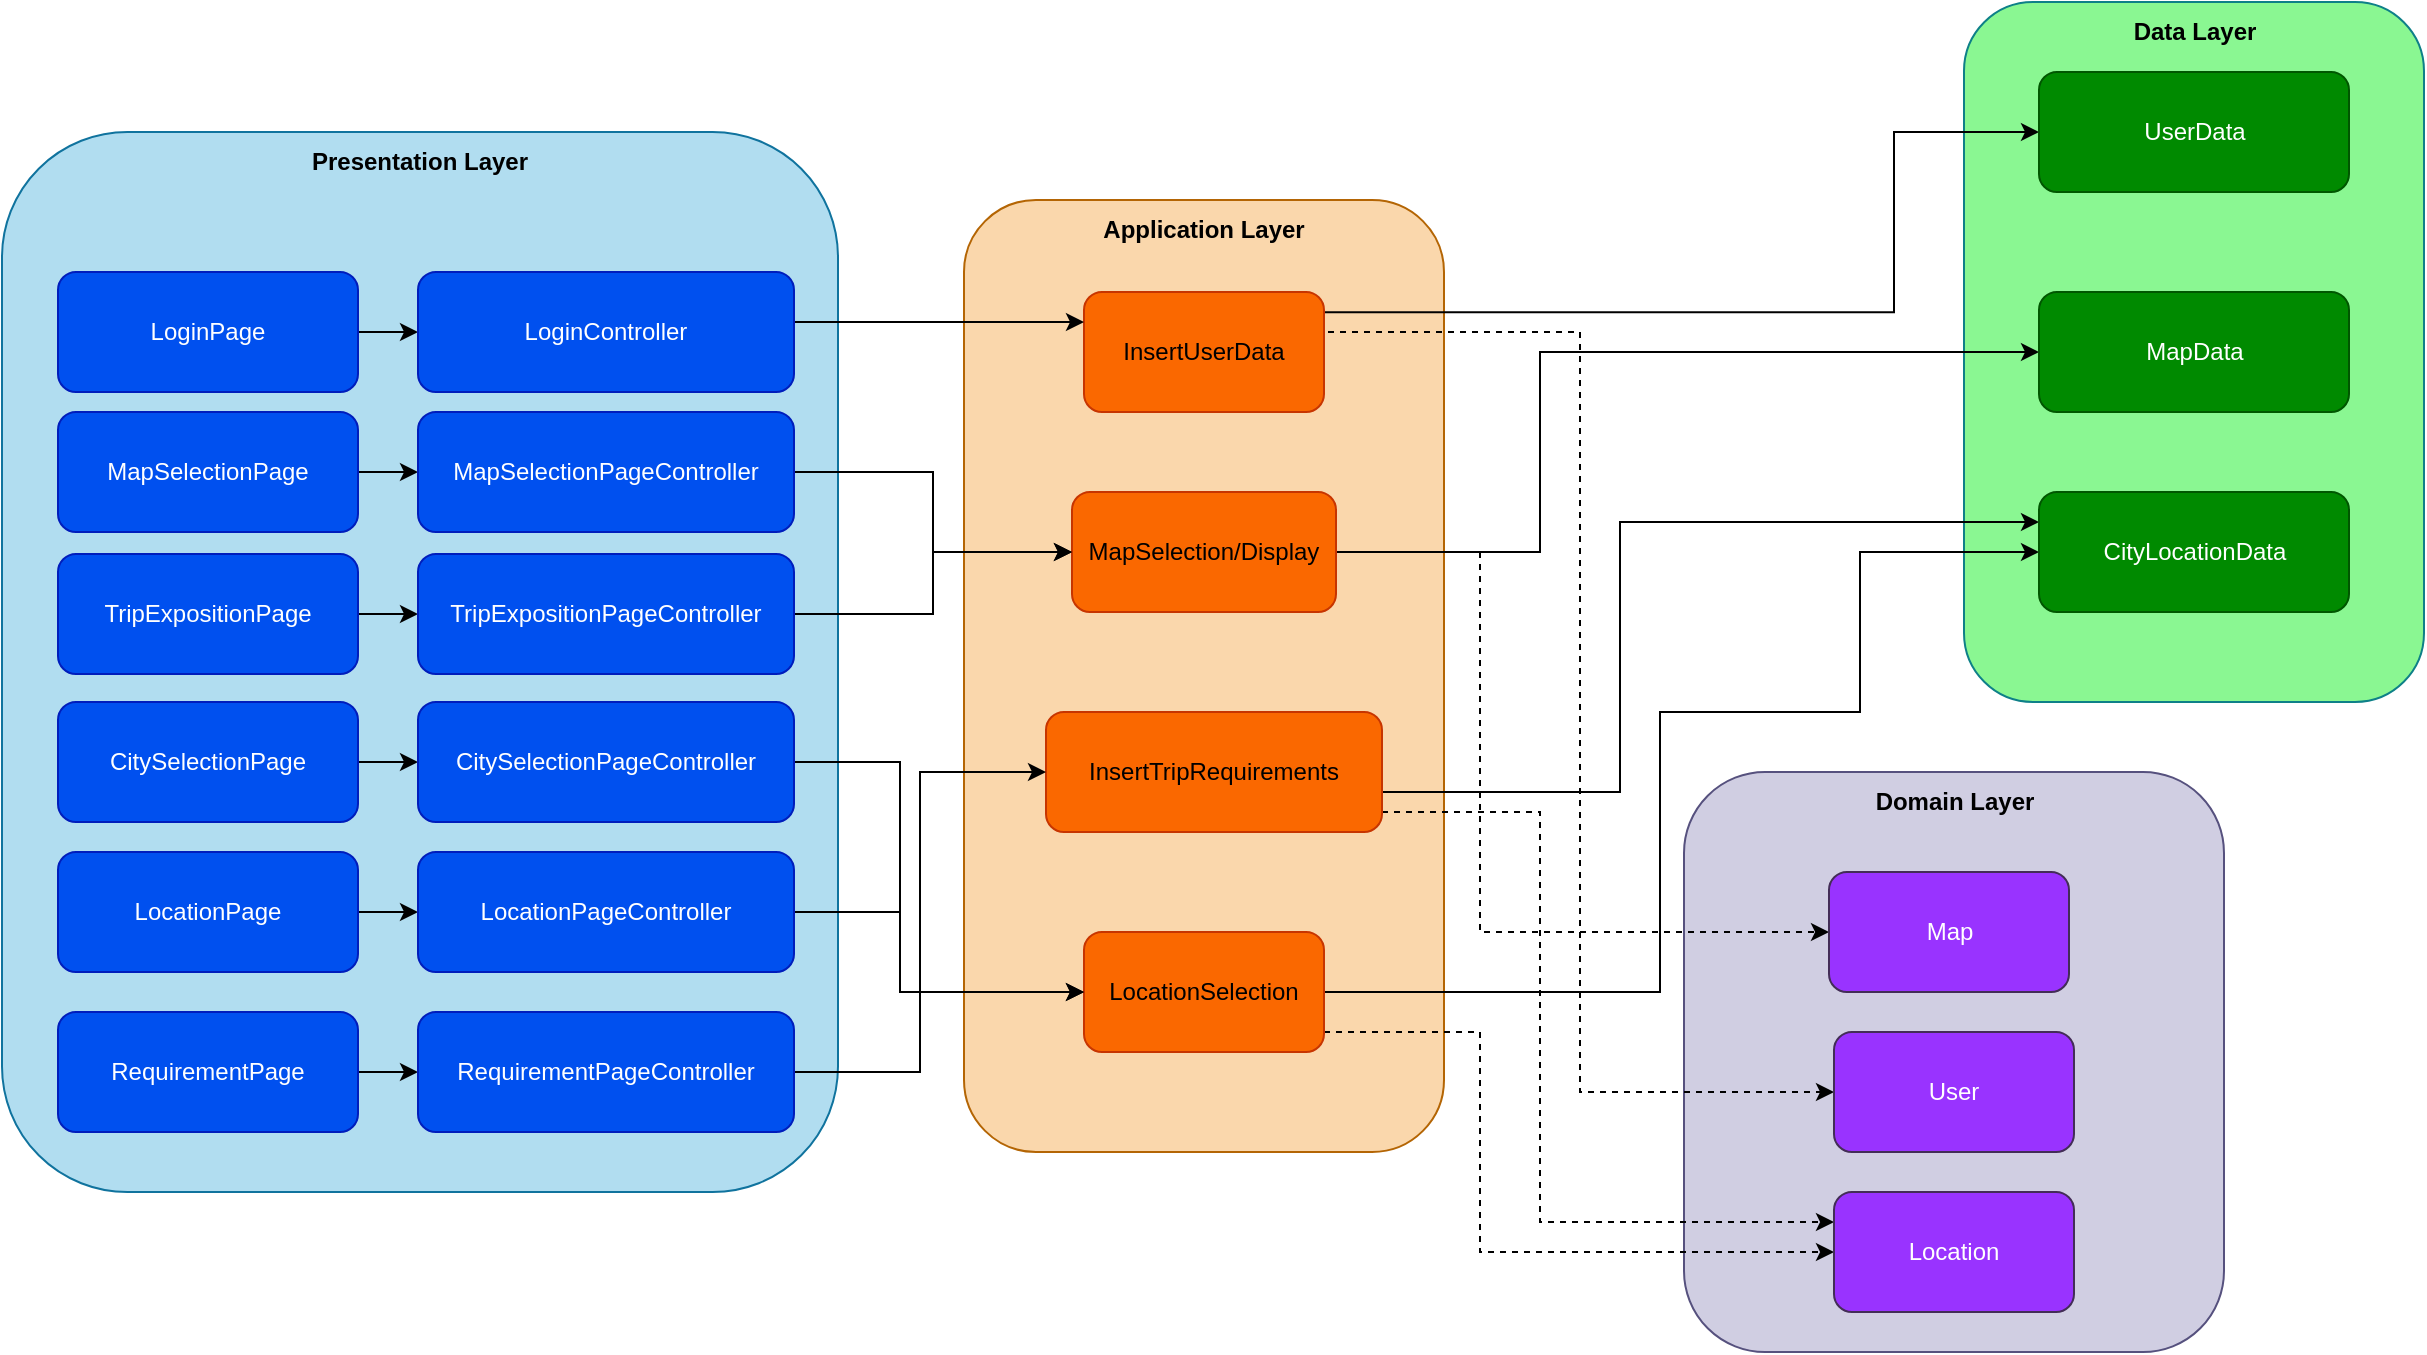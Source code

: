 <mxfile scale="1" border="0" version="26.0.7">
  <diagram name="Pagina-1" id="R8zoP8l3Nbyx9LyIZdAj">
    <mxGraphModel dx="1105" dy="687" grid="1" gridSize="10" guides="1" tooltips="1" connect="1" arrows="1" fold="1" page="1" pageScale="1" pageWidth="1654" pageHeight="1169" math="0" shadow="0">
      <root>
        <mxCell id="0" />
        <mxCell id="1" parent="0" />
        <mxCell id="JbbQ-2G8ArWRonfRi7Bq-1" value="" style="rounded=1;whiteSpace=wrap;html=1;fillColor=#b1ddf0;strokeColor=#10739e;fillStyle=auto;" parent="1" vertex="1">
          <mxGeometry x="161" y="310" width="418" height="530" as="geometry" />
        </mxCell>
        <mxCell id="JbbQ-2G8ArWRonfRi7Bq-2" value="&lt;b&gt;Presentation Layer&lt;/b&gt;" style="text;html=1;align=center;verticalAlign=middle;whiteSpace=wrap;rounded=0;" parent="1" vertex="1">
          <mxGeometry x="310" y="310" width="120" height="30" as="geometry" />
        </mxCell>
        <mxCell id="JbbQ-2G8ArWRonfRi7Bq-3" value="" style="rounded=1;whiteSpace=wrap;html=1;fillColor=#fad7ac;strokeColor=#b46504;" parent="1" vertex="1">
          <mxGeometry x="642" y="344" width="240" height="476" as="geometry" />
        </mxCell>
        <mxCell id="JbbQ-2G8ArWRonfRi7Bq-4" value="" style="rounded=1;whiteSpace=wrap;html=1;fillColor=#d0cee2;strokeColor=#56517e;" parent="1" vertex="1">
          <mxGeometry x="1002" y="630" width="270" height="290" as="geometry" />
        </mxCell>
        <mxCell id="JbbQ-2G8ArWRonfRi7Bq-5" value="" style="rounded=1;whiteSpace=wrap;html=1;fillColor=#8AF792;strokeColor=#0e8088;" parent="1" vertex="1">
          <mxGeometry x="1142" y="245" width="230" height="350" as="geometry" />
        </mxCell>
        <mxCell id="JbbQ-2G8ArWRonfRi7Bq-6" value="&lt;b&gt;Application Layer&lt;/b&gt;" style="text;html=1;align=center;verticalAlign=middle;whiteSpace=wrap;rounded=0;" parent="1" vertex="1">
          <mxGeometry x="702" y="344" width="120" height="30" as="geometry" />
        </mxCell>
        <mxCell id="JbbQ-2G8ArWRonfRi7Bq-7" value="&lt;b&gt;Data Layer&lt;/b&gt;" style="text;html=1;align=center;verticalAlign=middle;whiteSpace=wrap;rounded=0;" parent="1" vertex="1">
          <mxGeometry x="1200.75" y="245" width="112.5" height="30" as="geometry" />
        </mxCell>
        <mxCell id="JbbQ-2G8ArWRonfRi7Bq-8" value="&lt;b&gt;Domain Layer&lt;/b&gt;" style="text;html=1;align=center;verticalAlign=middle;whiteSpace=wrap;rounded=0;" parent="1" vertex="1">
          <mxGeometry x="1074.5" y="630" width="125" height="30" as="geometry" />
        </mxCell>
        <mxCell id="k7ZzKvryeLIzbKnzL2U3-1" style="edgeStyle=orthogonalEdgeStyle;rounded=0;orthogonalLoop=1;jettySize=auto;html=1;entryX=0;entryY=0.25;entryDx=0;entryDy=0;" parent="1" source="JbbQ-2G8ArWRonfRi7Bq-9" target="JbbQ-2G8ArWRonfRi7Bq-54" edge="1">
          <mxGeometry relative="1" as="geometry">
            <Array as="points">
              <mxPoint x="970" y="640" />
              <mxPoint x="970" y="505" />
            </Array>
          </mxGeometry>
        </mxCell>
        <mxCell id="k7ZzKvryeLIzbKnzL2U3-2" style="edgeStyle=orthogonalEdgeStyle;rounded=0;orthogonalLoop=1;jettySize=auto;html=1;entryX=0;entryY=0.25;entryDx=0;entryDy=0;dashed=1;" parent="1" source="JbbQ-2G8ArWRonfRi7Bq-9" target="JbbQ-2G8ArWRonfRi7Bq-16" edge="1">
          <mxGeometry relative="1" as="geometry">
            <Array as="points">
              <mxPoint x="930" y="650" />
              <mxPoint x="930" y="855" />
            </Array>
          </mxGeometry>
        </mxCell>
        <mxCell id="JbbQ-2G8ArWRonfRi7Bq-9" value="InsertTripRequirements" style="rounded=1;whiteSpace=wrap;html=1;fillColor=#fa6800;fontColor=#000000;strokeColor=#C73500;" parent="1" vertex="1">
          <mxGeometry x="683" y="600" width="168" height="60" as="geometry" />
        </mxCell>
        <mxCell id="JbbQ-2G8ArWRonfRi7Bq-18" style="edgeStyle=orthogonalEdgeStyle;rounded=0;orthogonalLoop=1;jettySize=auto;html=1;entryX=0;entryY=0.5;entryDx=0;entryDy=0;dashed=1;exitX=1;exitY=0.5;exitDx=0;exitDy=0;" parent="1" source="JbbQ-2G8ArWRonfRi7Bq-11" target="JbbQ-2G8ArWRonfRi7Bq-15" edge="1">
          <mxGeometry relative="1" as="geometry">
            <mxPoint x="932" y="420" as="sourcePoint" />
            <mxPoint x="1247" y="770.0" as="targetPoint" />
            <Array as="points">
              <mxPoint x="822" y="410" />
              <mxPoint x="950" y="410" />
              <mxPoint x="950" y="790" />
            </Array>
          </mxGeometry>
        </mxCell>
        <mxCell id="JbbQ-2G8ArWRonfRi7Bq-66" style="edgeStyle=orthogonalEdgeStyle;rounded=0;orthogonalLoop=1;jettySize=auto;html=1;entryX=0;entryY=0.5;entryDx=0;entryDy=0;" parent="1" target="JbbQ-2G8ArWRonfRi7Bq-58" edge="1">
          <mxGeometry relative="1" as="geometry">
            <mxPoint x="1107.5" y="280" as="targetPoint" />
            <Array as="points">
              <mxPoint x="1107" y="400" />
              <mxPoint x="1107" y="310" />
            </Array>
            <mxPoint x="750" y="400.067" as="sourcePoint" />
          </mxGeometry>
        </mxCell>
        <mxCell id="JbbQ-2G8ArWRonfRi7Bq-11" value="InsertUserData" style="rounded=1;whiteSpace=wrap;html=1;fillColor=#fa6800;fontColor=#000000;strokeColor=#C73500;" parent="1" vertex="1">
          <mxGeometry x="702" y="390" width="120" height="60" as="geometry" />
        </mxCell>
        <mxCell id="s27F4tzhJN361O7ei0TX-3" style="edgeStyle=orthogonalEdgeStyle;rounded=0;orthogonalLoop=1;jettySize=auto;html=1;entryX=0;entryY=0.5;entryDx=0;entryDy=0;" edge="1" parent="1" source="JbbQ-2G8ArWRonfRi7Bq-12" target="JbbQ-2G8ArWRonfRi7Bq-53">
          <mxGeometry relative="1" as="geometry">
            <Array as="points">
              <mxPoint x="930" y="520" />
              <mxPoint x="930" y="420" />
            </Array>
          </mxGeometry>
        </mxCell>
        <mxCell id="s27F4tzhJN361O7ei0TX-4" style="edgeStyle=orthogonalEdgeStyle;rounded=0;orthogonalLoop=1;jettySize=auto;html=1;entryX=0;entryY=0.5;entryDx=0;entryDy=0;dashed=1;" edge="1" parent="1" source="JbbQ-2G8ArWRonfRi7Bq-12" target="s27F4tzhJN361O7ei0TX-1">
          <mxGeometry relative="1" as="geometry">
            <Array as="points">
              <mxPoint x="900" y="520" />
              <mxPoint x="900" y="710" />
            </Array>
          </mxGeometry>
        </mxCell>
        <mxCell id="JbbQ-2G8ArWRonfRi7Bq-12" value="MapSelection/Display" style="rounded=1;whiteSpace=wrap;html=1;fillColor=#fa6800;fontColor=#000000;strokeColor=#C73500;" parent="1" vertex="1">
          <mxGeometry x="696" y="490" width="132" height="60" as="geometry" />
        </mxCell>
        <mxCell id="JbbQ-2G8ArWRonfRi7Bq-20" style="edgeStyle=orthogonalEdgeStyle;rounded=0;orthogonalLoop=1;jettySize=auto;html=1;entryX=0;entryY=0.5;entryDx=0;entryDy=0;dashed=1;" parent="1" source="JbbQ-2G8ArWRonfRi7Bq-13" target="JbbQ-2G8ArWRonfRi7Bq-16" edge="1">
          <mxGeometry relative="1" as="geometry">
            <Array as="points">
              <mxPoint x="900" y="760" />
              <mxPoint x="900" y="870" />
            </Array>
          </mxGeometry>
        </mxCell>
        <mxCell id="3HoH8LRW1gWkk9O-6Nh--4" style="edgeStyle=orthogonalEdgeStyle;rounded=0;orthogonalLoop=1;jettySize=auto;html=1;entryX=0;entryY=0.5;entryDx=0;entryDy=0;" parent="1" source="JbbQ-2G8ArWRonfRi7Bq-13" target="JbbQ-2G8ArWRonfRi7Bq-54" edge="1">
          <mxGeometry relative="1" as="geometry">
            <Array as="points">
              <mxPoint x="990" y="740" />
              <mxPoint x="990" y="600" />
              <mxPoint x="1090" y="600" />
              <mxPoint x="1090" y="520" />
            </Array>
          </mxGeometry>
        </mxCell>
        <mxCell id="JbbQ-2G8ArWRonfRi7Bq-13" value="LocationSelection" style="rounded=1;whiteSpace=wrap;html=1;fillColor=#fa6800;fontColor=#000000;strokeColor=#C73500;" parent="1" vertex="1">
          <mxGeometry x="702" y="710" width="120" height="60" as="geometry" />
        </mxCell>
        <mxCell id="JbbQ-2G8ArWRonfRi7Bq-15" value="User" style="rounded=1;whiteSpace=wrap;html=1;fillColor=#9933FF;fontColor=#ffffff;strokeColor=#432D57;" parent="1" vertex="1">
          <mxGeometry x="1077" y="760" width="120" height="60" as="geometry" />
        </mxCell>
        <mxCell id="JbbQ-2G8ArWRonfRi7Bq-16" value="Location" style="rounded=1;whiteSpace=wrap;html=1;fillColor=#9933FF;fontColor=#ffffff;strokeColor=#432D57;" parent="1" vertex="1">
          <mxGeometry x="1077" y="840" width="120" height="60" as="geometry" />
        </mxCell>
        <mxCell id="JbbQ-2G8ArWRonfRi7Bq-35" style="edgeStyle=orthogonalEdgeStyle;rounded=0;orthogonalLoop=1;jettySize=auto;html=1;" parent="1" source="JbbQ-2G8ArWRonfRi7Bq-26" target="JbbQ-2G8ArWRonfRi7Bq-34" edge="1">
          <mxGeometry relative="1" as="geometry" />
        </mxCell>
        <mxCell id="JbbQ-2G8ArWRonfRi7Bq-26" value="LoginPage" style="rounded=1;whiteSpace=wrap;html=1;fillColor=#0050ef;fontColor=#ffffff;strokeColor=#001DBC;" parent="1" vertex="1">
          <mxGeometry x="189" y="380" width="150" height="60" as="geometry" />
        </mxCell>
        <mxCell id="JbbQ-2G8ArWRonfRi7Bq-37" style="edgeStyle=orthogonalEdgeStyle;rounded=0;orthogonalLoop=1;jettySize=auto;html=1;entryX=0;entryY=0.5;entryDx=0;entryDy=0;" parent="1" source="JbbQ-2G8ArWRonfRi7Bq-27" target="JbbQ-2G8ArWRonfRi7Bq-36" edge="1">
          <mxGeometry relative="1" as="geometry" />
        </mxCell>
        <mxCell id="JbbQ-2G8ArWRonfRi7Bq-27" value="CitySelectionPage" style="rounded=1;whiteSpace=wrap;html=1;fillColor=#0050ef;fontColor=#ffffff;strokeColor=#001DBC;" parent="1" vertex="1">
          <mxGeometry x="189" y="595" width="150" height="60" as="geometry" />
        </mxCell>
        <mxCell id="JbbQ-2G8ArWRonfRi7Bq-47" style="edgeStyle=orthogonalEdgeStyle;rounded=0;orthogonalLoop=1;jettySize=auto;html=1;entryX=0;entryY=0.5;entryDx=0;entryDy=0;" parent="1" source="JbbQ-2G8ArWRonfRi7Bq-29" target="JbbQ-2G8ArWRonfRi7Bq-46" edge="1">
          <mxGeometry relative="1" as="geometry" />
        </mxCell>
        <mxCell id="JbbQ-2G8ArWRonfRi7Bq-29" value="RequirementPage" style="rounded=1;whiteSpace=wrap;html=1;fillColor=#0050ef;fontColor=#ffffff;strokeColor=#001DBC;" parent="1" vertex="1">
          <mxGeometry x="189" y="750" width="150" height="60" as="geometry" />
        </mxCell>
        <mxCell id="JbbQ-2G8ArWRonfRi7Bq-43" style="edgeStyle=orthogonalEdgeStyle;rounded=0;orthogonalLoop=1;jettySize=auto;html=1;entryX=0;entryY=0.5;entryDx=0;entryDy=0;" parent="1" source="JbbQ-2G8ArWRonfRi7Bq-30" target="JbbQ-2G8ArWRonfRi7Bq-42" edge="1">
          <mxGeometry relative="1" as="geometry" />
        </mxCell>
        <mxCell id="JbbQ-2G8ArWRonfRi7Bq-30" value="LocationPage" style="rounded=1;whiteSpace=wrap;html=1;fillColor=#0050ef;fontColor=#ffffff;strokeColor=#001DBC;" parent="1" vertex="1">
          <mxGeometry x="189" y="670" width="150" height="60" as="geometry" />
        </mxCell>
        <mxCell id="JbbQ-2G8ArWRonfRi7Bq-50" style="edgeStyle=orthogonalEdgeStyle;rounded=0;orthogonalLoop=1;jettySize=auto;html=1;" parent="1" source="JbbQ-2G8ArWRonfRi7Bq-31" target="JbbQ-2G8ArWRonfRi7Bq-49" edge="1">
          <mxGeometry relative="1" as="geometry" />
        </mxCell>
        <mxCell id="JbbQ-2G8ArWRonfRi7Bq-31" value="TripExpositionPage" style="rounded=1;whiteSpace=wrap;html=1;fillColor=#0050ef;fontColor=#ffffff;strokeColor=#001DBC;" parent="1" vertex="1">
          <mxGeometry x="189" y="521" width="150" height="60" as="geometry" />
        </mxCell>
        <mxCell id="JbbQ-2G8ArWRonfRi7Bq-41" style="edgeStyle=orthogonalEdgeStyle;rounded=0;orthogonalLoop=1;jettySize=auto;html=1;exitX=1;exitY=0.25;exitDx=0;exitDy=0;entryX=0;entryY=0.25;entryDx=0;entryDy=0;" parent="1" source="JbbQ-2G8ArWRonfRi7Bq-34" target="JbbQ-2G8ArWRonfRi7Bq-11" edge="1">
          <mxGeometry relative="1" as="geometry">
            <Array as="points">
              <mxPoint x="532" y="405" />
            </Array>
          </mxGeometry>
        </mxCell>
        <mxCell id="JbbQ-2G8ArWRonfRi7Bq-34" value="LoginController" style="rounded=1;whiteSpace=wrap;html=1;fillColor=#0050ef;fontColor=#ffffff;strokeColor=#001DBC;" parent="1" vertex="1">
          <mxGeometry x="369" y="380" width="188" height="60" as="geometry" />
        </mxCell>
        <mxCell id="s27F4tzhJN361O7ei0TX-5" style="edgeStyle=orthogonalEdgeStyle;rounded=0;orthogonalLoop=1;jettySize=auto;html=1;entryX=0;entryY=0.5;entryDx=0;entryDy=0;" edge="1" parent="1" source="JbbQ-2G8ArWRonfRi7Bq-36" target="JbbQ-2G8ArWRonfRi7Bq-13">
          <mxGeometry relative="1" as="geometry">
            <Array as="points">
              <mxPoint x="610" y="625" />
              <mxPoint x="610" y="740" />
            </Array>
          </mxGeometry>
        </mxCell>
        <mxCell id="JbbQ-2G8ArWRonfRi7Bq-36" value="CitySelectionPageController" style="rounded=1;whiteSpace=wrap;html=1;fillColor=#0050ef;fontColor=#ffffff;strokeColor=#001DBC;" parent="1" vertex="1">
          <mxGeometry x="369" y="595" width="188" height="60" as="geometry" />
        </mxCell>
        <mxCell id="k7ZzKvryeLIzbKnzL2U3-9" style="edgeStyle=orthogonalEdgeStyle;rounded=0;orthogonalLoop=1;jettySize=auto;html=1;entryX=0;entryY=0.5;entryDx=0;entryDy=0;" parent="1" source="JbbQ-2G8ArWRonfRi7Bq-42" target="JbbQ-2G8ArWRonfRi7Bq-13" edge="1">
          <mxGeometry relative="1" as="geometry">
            <Array as="points">
              <mxPoint x="610" y="700" />
              <mxPoint x="610" y="740" />
            </Array>
          </mxGeometry>
        </mxCell>
        <mxCell id="JbbQ-2G8ArWRonfRi7Bq-42" value="LocationPageController" style="rounded=1;whiteSpace=wrap;html=1;fillColor=#0050ef;fontColor=#ffffff;strokeColor=#001DBC;" parent="1" vertex="1">
          <mxGeometry x="369" y="670" width="188" height="60" as="geometry" />
        </mxCell>
        <mxCell id="s27F4tzhJN361O7ei0TX-6" style="edgeStyle=orthogonalEdgeStyle;rounded=0;orthogonalLoop=1;jettySize=auto;html=1;entryX=0;entryY=0.5;entryDx=0;entryDy=0;" edge="1" parent="1" source="JbbQ-2G8ArWRonfRi7Bq-46" target="JbbQ-2G8ArWRonfRi7Bq-9">
          <mxGeometry relative="1" as="geometry" />
        </mxCell>
        <mxCell id="JbbQ-2G8ArWRonfRi7Bq-46" value="RequirementPageController" style="rounded=1;whiteSpace=wrap;html=1;fillColor=#0050ef;fontColor=#ffffff;strokeColor=#001DBC;" parent="1" vertex="1">
          <mxGeometry x="369" y="750" width="188" height="60" as="geometry" />
        </mxCell>
        <mxCell id="s27F4tzhJN361O7ei0TX-9" style="edgeStyle=orthogonalEdgeStyle;rounded=0;orthogonalLoop=1;jettySize=auto;html=1;entryX=0;entryY=0.5;entryDx=0;entryDy=0;" edge="1" parent="1" source="JbbQ-2G8ArWRonfRi7Bq-49" target="JbbQ-2G8ArWRonfRi7Bq-12">
          <mxGeometry relative="1" as="geometry" />
        </mxCell>
        <mxCell id="JbbQ-2G8ArWRonfRi7Bq-49" value="TripExpositionPageController" style="rounded=1;whiteSpace=wrap;html=1;fillColor=#0050ef;fontColor=#ffffff;strokeColor=#001DBC;" parent="1" vertex="1">
          <mxGeometry x="369" y="521" width="188" height="60" as="geometry" />
        </mxCell>
        <mxCell id="JbbQ-2G8ArWRonfRi7Bq-53" value="MapData" style="rounded=1;whiteSpace=wrap;html=1;fillColor=#008a00;fontColor=#ffffff;strokeColor=#005700;" parent="1" vertex="1">
          <mxGeometry x="1179.5" y="390" width="155" height="60" as="geometry" />
        </mxCell>
        <mxCell id="JbbQ-2G8ArWRonfRi7Bq-54" value="CityLocationData" style="rounded=1;whiteSpace=wrap;html=1;fillColor=#008a00;fontColor=#ffffff;strokeColor=#005700;" parent="1" vertex="1">
          <mxGeometry x="1179.5" y="490" width="155" height="60" as="geometry" />
        </mxCell>
        <mxCell id="JbbQ-2G8ArWRonfRi7Bq-58" value="UserData" style="rounded=1;whiteSpace=wrap;html=1;fillColor=#008a00;fontColor=#ffffff;strokeColor=#005700;" parent="1" vertex="1">
          <mxGeometry x="1179.5" y="280" width="155" height="60" as="geometry" />
        </mxCell>
        <mxCell id="s27F4tzhJN361O7ei0TX-1" value="Map" style="rounded=1;whiteSpace=wrap;html=1;fillColor=#9933FF;fontColor=#ffffff;strokeColor=#432D57;" vertex="1" parent="1">
          <mxGeometry x="1074.5" y="680" width="120" height="60" as="geometry" />
        </mxCell>
        <mxCell id="s27F4tzhJN361O7ei0TX-12" style="edgeStyle=orthogonalEdgeStyle;rounded=0;orthogonalLoop=1;jettySize=auto;html=1;entryX=0;entryY=0.5;entryDx=0;entryDy=0;" edge="1" parent="1" source="s27F4tzhJN361O7ei0TX-10" target="s27F4tzhJN361O7ei0TX-11">
          <mxGeometry relative="1" as="geometry" />
        </mxCell>
        <mxCell id="s27F4tzhJN361O7ei0TX-10" value="MapSelectionPage" style="rounded=1;whiteSpace=wrap;html=1;fillColor=#0050ef;fontColor=#ffffff;strokeColor=#001DBC;" vertex="1" parent="1">
          <mxGeometry x="189" y="450" width="150" height="60" as="geometry" />
        </mxCell>
        <mxCell id="s27F4tzhJN361O7ei0TX-13" style="edgeStyle=orthogonalEdgeStyle;rounded=0;orthogonalLoop=1;jettySize=auto;html=1;entryX=0;entryY=0.5;entryDx=0;entryDy=0;" edge="1" parent="1" source="s27F4tzhJN361O7ei0TX-11" target="JbbQ-2G8ArWRonfRi7Bq-12">
          <mxGeometry relative="1" as="geometry" />
        </mxCell>
        <mxCell id="s27F4tzhJN361O7ei0TX-11" value="MapSelectionPageController" style="rounded=1;whiteSpace=wrap;html=1;fillColor=#0050ef;fontColor=#ffffff;strokeColor=#001DBC;" vertex="1" parent="1">
          <mxGeometry x="369" y="450" width="188" height="60" as="geometry" />
        </mxCell>
      </root>
    </mxGraphModel>
  </diagram>
</mxfile>
